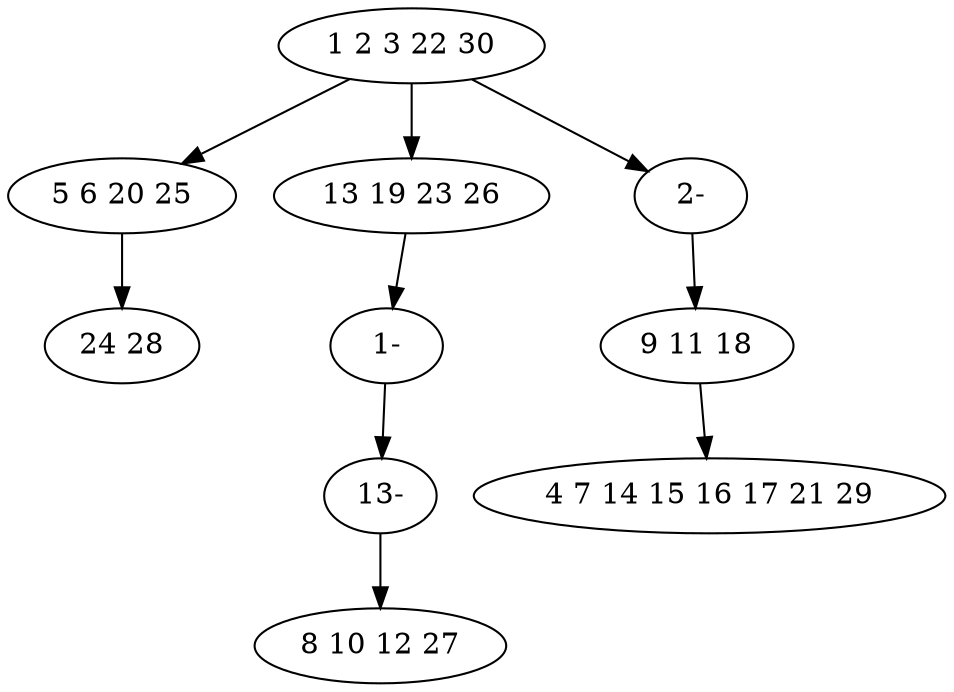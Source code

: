 digraph true_tree {
	"0" -> "1"
	"0" -> "2"
	"1" -> "3"
	"0" -> "9"
	"4" -> "5"
	"2" -> "7"
	"7" -> "8"
	"8" -> "6"
	"9" -> "4"
	"0" [label="1 2 3 22 30"];
	"1" [label="5 6 20 25"];
	"2" [label="13 19 23 26"];
	"3" [label="24 28"];
	"4" [label="9 11 18"];
	"5" [label="4 7 14 15 16 17 21 29"];
	"6" [label="8 10 12 27"];
	"7" [label="1-"];
	"8" [label="13-"];
	"9" [label="2-"];
}
